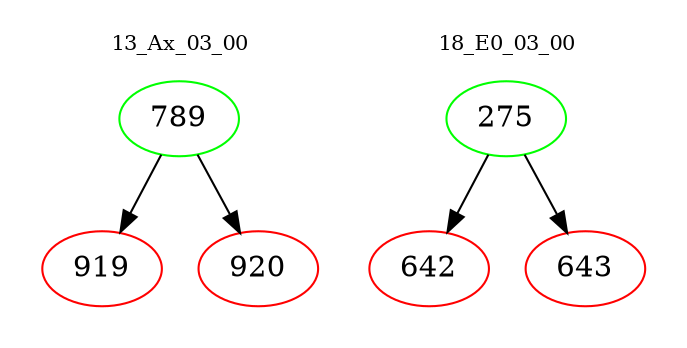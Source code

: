digraph{
subgraph cluster_0 {
color = white
label = "13_Ax_03_00";
fontsize=10;
T0_789 [label="789", color="green"]
T0_789 -> T0_919 [color="black"]
T0_919 [label="919", color="red"]
T0_789 -> T0_920 [color="black"]
T0_920 [label="920", color="red"]
}
subgraph cluster_1 {
color = white
label = "18_E0_03_00";
fontsize=10;
T1_275 [label="275", color="green"]
T1_275 -> T1_642 [color="black"]
T1_642 [label="642", color="red"]
T1_275 -> T1_643 [color="black"]
T1_643 [label="643", color="red"]
}
}
